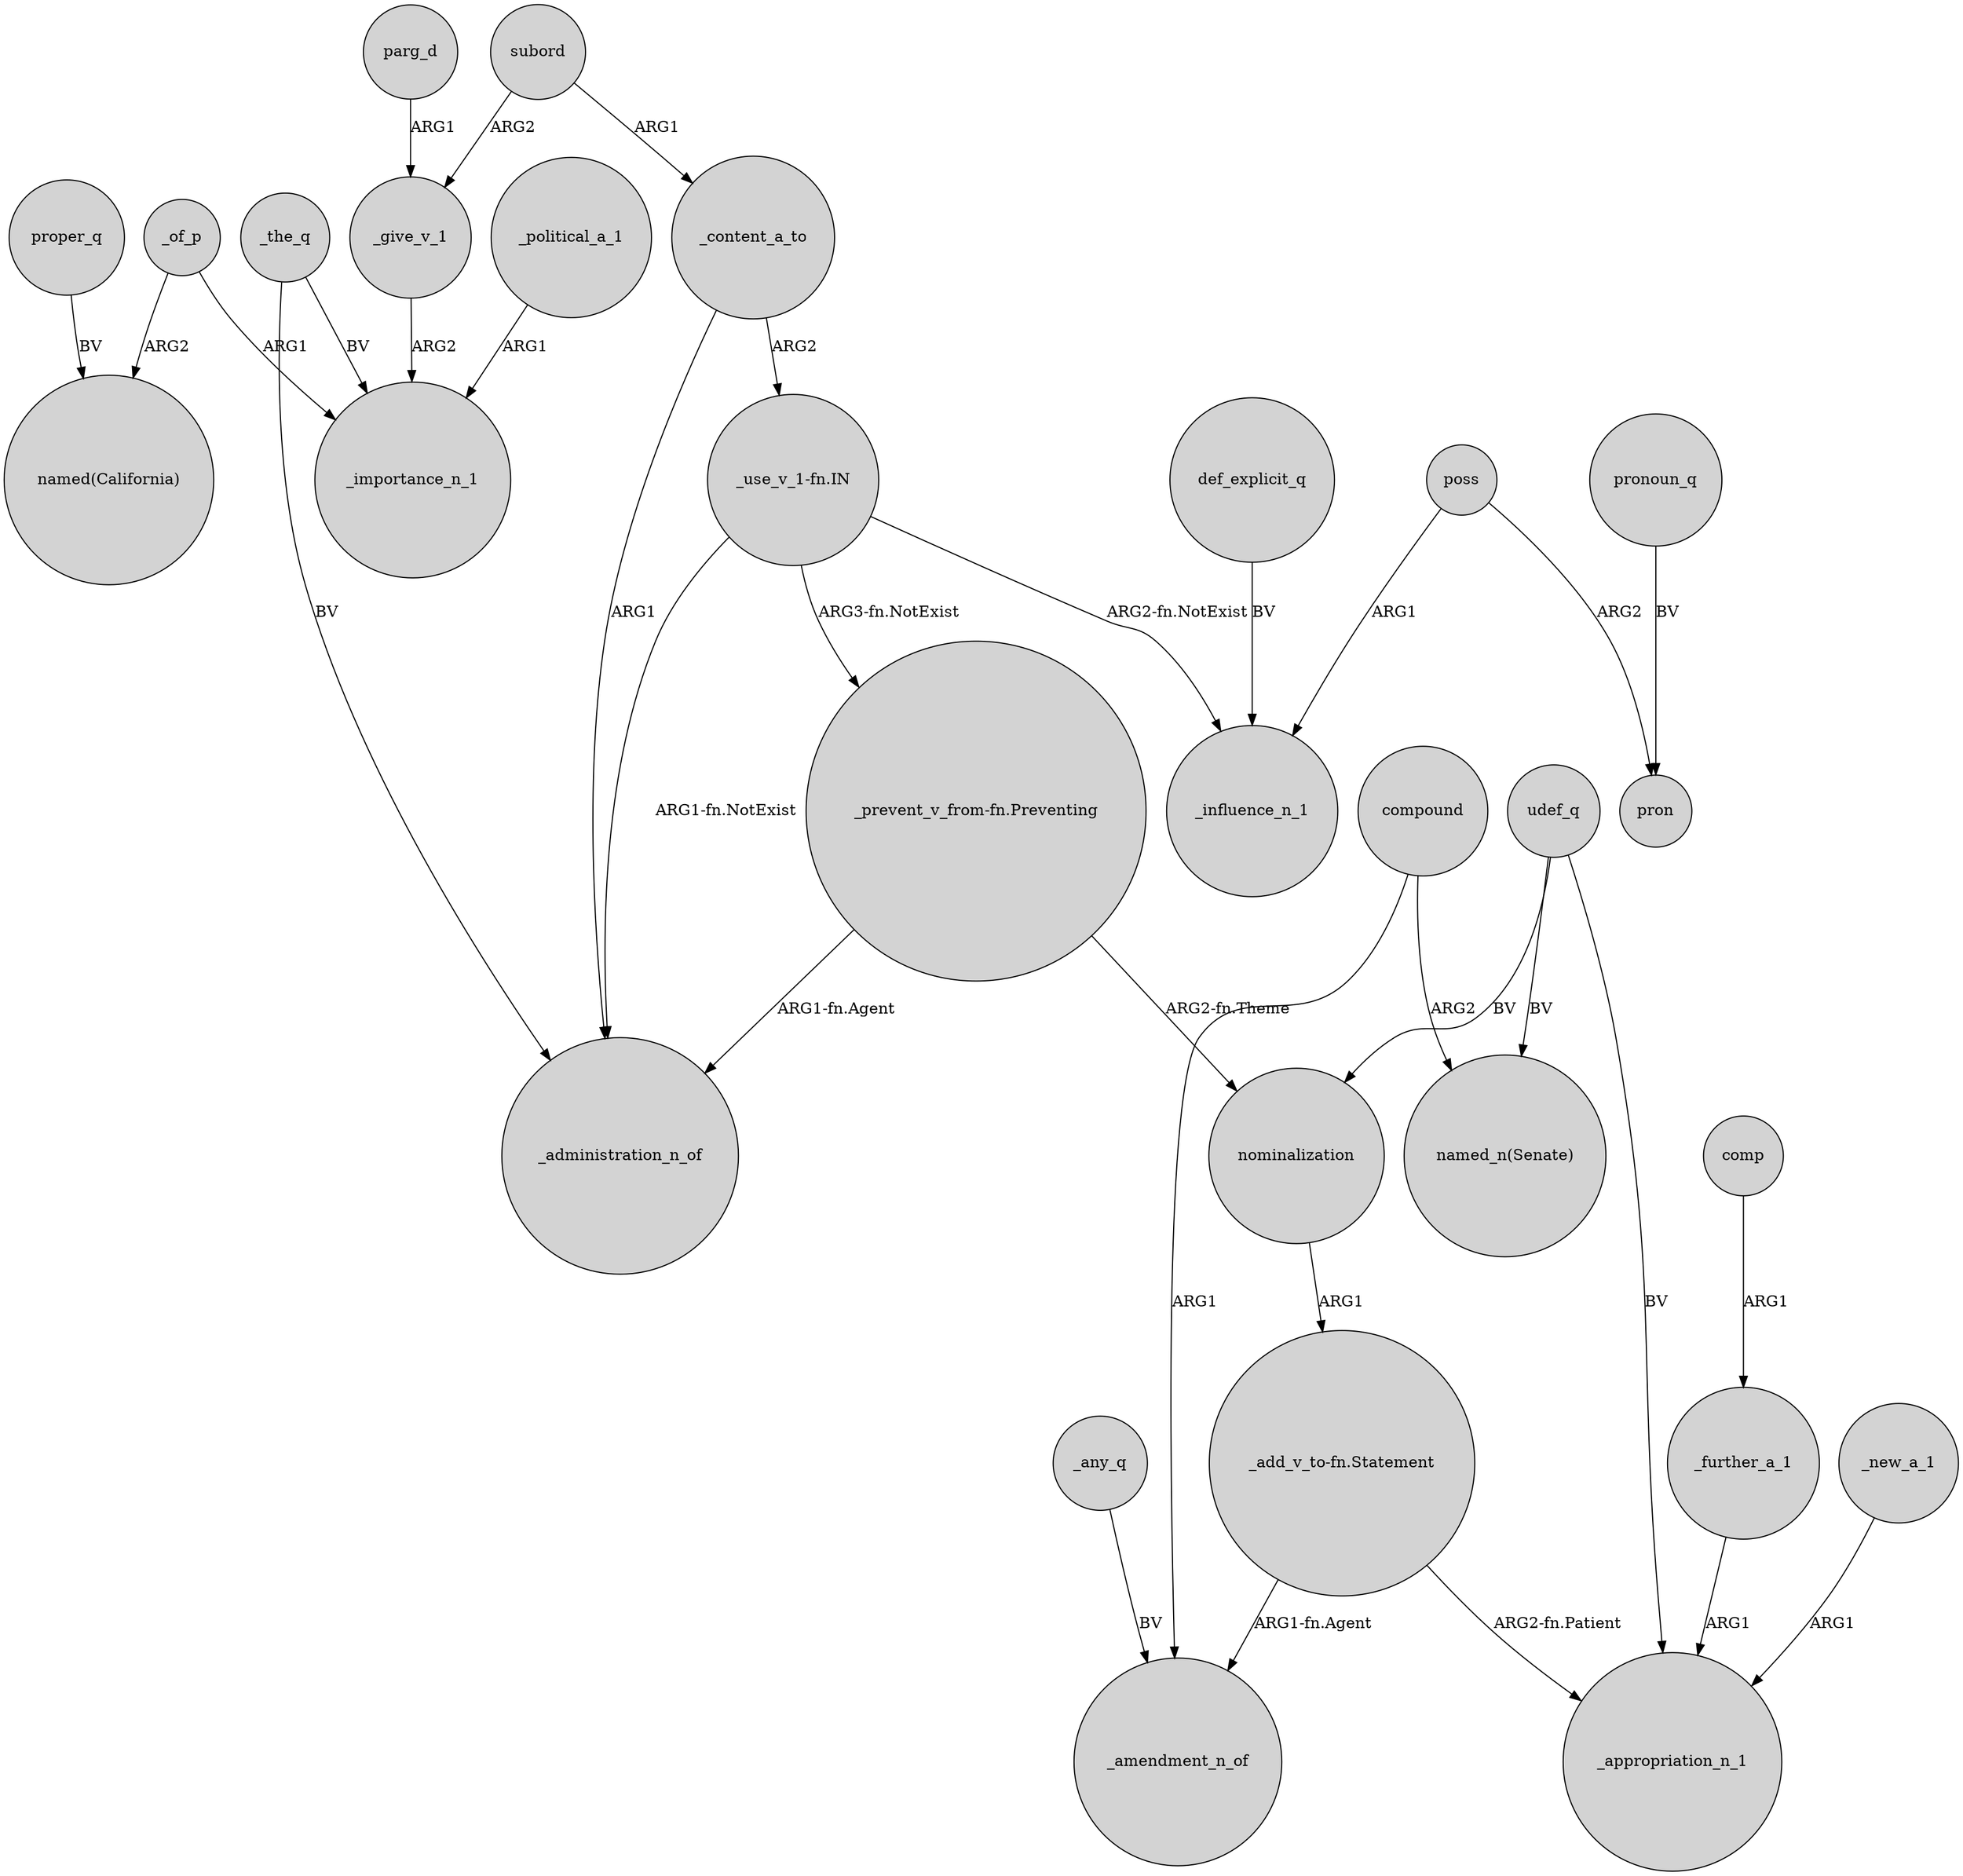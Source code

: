 digraph {
	node [shape=circle style=filled]
	"_use_v_1-fn.IN" -> _administration_n_of [label="ARG1-fn.NotExist"]
	_of_p -> _importance_n_1 [label=ARG1]
	_content_a_to -> "_use_v_1-fn.IN" [label=ARG2]
	_political_a_1 -> _importance_n_1 [label=ARG1]
	_of_p -> "named(California)" [label=ARG2]
	poss -> _influence_n_1 [label=ARG1]
	parg_d -> _give_v_1 [label=ARG1]
	poss -> pron [label=ARG2]
	"_use_v_1-fn.IN" -> _influence_n_1 [label="ARG2-fn.NotExist"]
	nominalization -> "_add_v_to-fn.Statement" [label=ARG1]
	_any_q -> _amendment_n_of [label=BV]
	"_prevent_v_from-fn.Preventing" -> _administration_n_of [label="ARG1-fn.Agent"]
	proper_q -> "named(California)" [label=BV]
	udef_q -> _appropriation_n_1 [label=BV]
	_give_v_1 -> _importance_n_1 [label=ARG2]
	compound -> _amendment_n_of [label=ARG1]
	_further_a_1 -> _appropriation_n_1 [label=ARG1]
	subord -> _content_a_to [label=ARG1]
	pronoun_q -> pron [label=BV]
	comp -> _further_a_1 [label=ARG1]
	"_use_v_1-fn.IN" -> "_prevent_v_from-fn.Preventing" [label="ARG3-fn.NotExist"]
	_new_a_1 -> _appropriation_n_1 [label=ARG1]
	_content_a_to -> _administration_n_of [label=ARG1]
	"_prevent_v_from-fn.Preventing" -> nominalization [label="ARG2-fn.Theme"]
	compound -> "named_n(Senate)" [label=ARG2]
	def_explicit_q -> _influence_n_1 [label=BV]
	udef_q -> nominalization [label=BV]
	udef_q -> "named_n(Senate)" [label=BV]
	subord -> _give_v_1 [label=ARG2]
	_the_q -> _importance_n_1 [label=BV]
	"_add_v_to-fn.Statement" -> _amendment_n_of [label="ARG1-fn.Agent"]
	_the_q -> _administration_n_of [label=BV]
	"_add_v_to-fn.Statement" -> _appropriation_n_1 [label="ARG2-fn.Patient"]
}
